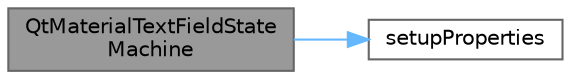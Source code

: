 digraph "QtMaterialTextFieldStateMachine"
{
 // LATEX_PDF_SIZE
  bgcolor="transparent";
  edge [fontname=Helvetica,fontsize=10,labelfontname=Helvetica,labelfontsize=10];
  node [fontname=Helvetica,fontsize=10,shape=box,height=0.2,width=0.4];
  rankdir="LR";
  Node1 [id="Node000001",label="QtMaterialTextFieldState\lMachine",height=0.2,width=0.4,color="gray40", fillcolor="grey60", style="filled", fontcolor="black",tooltip="构造函数，初始化状态机"];
  Node1 -> Node2 [id="edge1_Node000001_Node000002",color="steelblue1",style="solid",tooltip=" "];
  Node2 [id="Node000002",label="setupProperties",height=0.2,width=0.4,color="grey40", fillcolor="white", style="filled",URL="$class_qt_material_text_field_state_machine.html#a1f50769ecee8047c922546c8b7fd0fcc",tooltip="更新状态机属性"];
}
